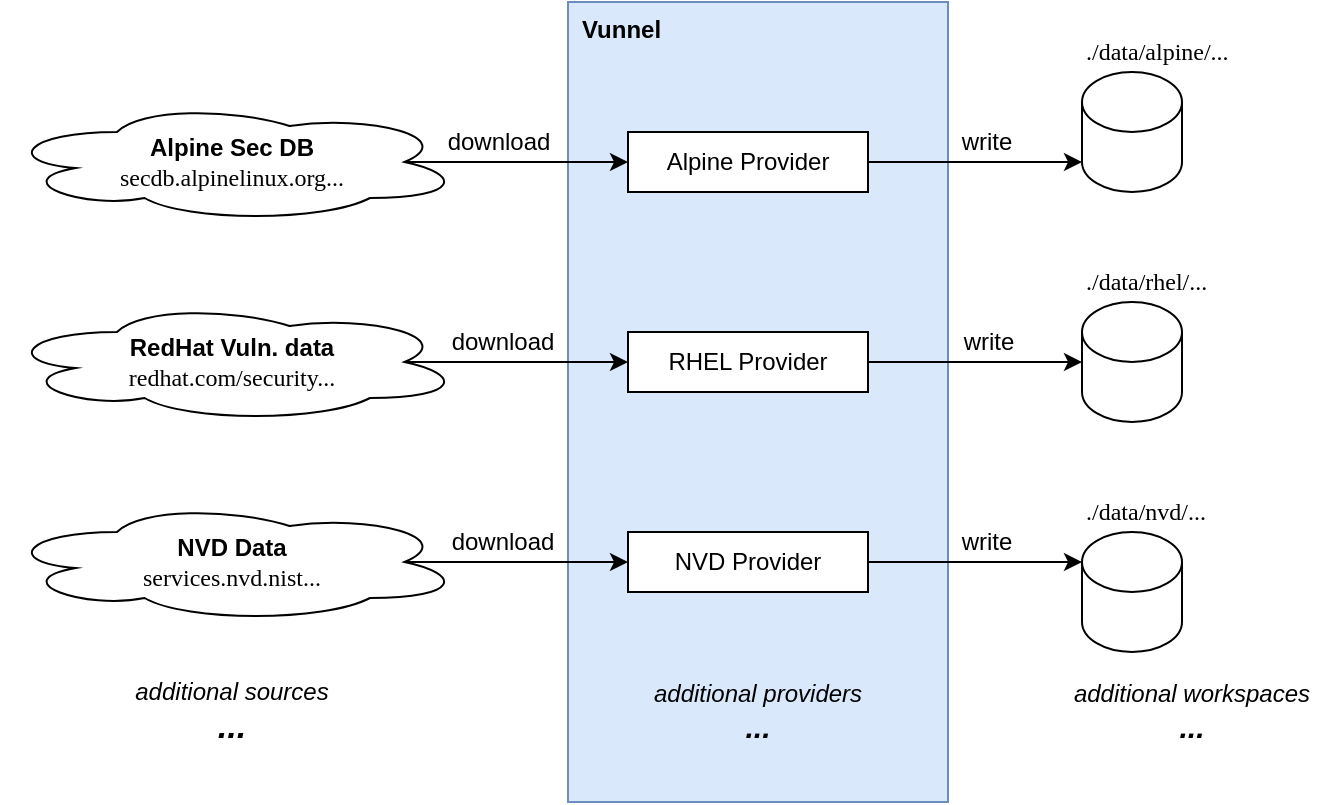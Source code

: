 <mxfile version="20.8.18" type="device"><diagram id="C5RBs43oDa-KdzZeNtuy" name="Page-1"><mxGraphModel dx="1018" dy="2552" grid="1" gridSize="10" guides="1" tooltips="1" connect="1" arrows="1" fold="1" page="1" pageScale="1" pageWidth="827" pageHeight="1169" math="0" shadow="0"><root><mxCell id="WIyWlLk6GJQsqaUBKTNV-0"/><mxCell id="WIyWlLk6GJQsqaUBKTNV-1" parent="WIyWlLk6GJQsqaUBKTNV-0"/><mxCell id="ineKuXfALCgcO-IM3NxF-131" value="&lt;b&gt;Alpine Sec DB&lt;br&gt;&lt;/b&gt;&lt;font data-font-src=&quot;https://fonts.googleapis.com/css?family=Roboto+Mono&quot; face=&quot;Roboto Mono&quot;&gt;secdb.alpinelinux.org...&lt;/font&gt;" style="ellipse;shape=cloud;whiteSpace=wrap;html=1;" parent="WIyWlLk6GJQsqaUBKTNV-1" vertex="1"><mxGeometry x="10" y="-1110" width="230" height="60" as="geometry"/></mxCell><mxCell id="ineKuXfALCgcO-IM3NxF-132" value="&lt;b&gt;NVD Data&lt;br&gt;&lt;/b&gt;&lt;font data-font-src=&quot;https://fonts.googleapis.com/css?family=Roboto+Mono&quot; face=&quot;Roboto Mono&quot;&gt;services.nvd.nist...&lt;/font&gt;" style="ellipse;shape=cloud;whiteSpace=wrap;html=1;" parent="WIyWlLk6GJQsqaUBKTNV-1" vertex="1"><mxGeometry x="10" y="-910" width="230" height="60" as="geometry"/></mxCell><mxCell id="ineKuXfALCgcO-IM3NxF-133" value="&lt;b&gt;RedHat Vuln. data&lt;br&gt;&lt;/b&gt;&lt;font data-font-src=&quot;https://fonts.googleapis.com/css?family=Roboto+Mono&quot; face=&quot;Roboto Mono&quot;&gt;redhat.com/security...&lt;/font&gt;" style="ellipse;shape=cloud;whiteSpace=wrap;html=1;" parent="WIyWlLk6GJQsqaUBKTNV-1" vertex="1"><mxGeometry x="10" y="-1010" width="230" height="60" as="geometry"/></mxCell><mxCell id="ineKuXfALCgcO-IM3NxF-134" value="&lt;b&gt;Vunnel&lt;/b&gt;" style="rounded=0;whiteSpace=wrap;html=1;fontFamily=Helvetica;verticalAlign=top;align=left;spacingLeft=5;fillColor=#dae8fc;strokeColor=#6c8ebf;" parent="WIyWlLk6GJQsqaUBKTNV-1" vertex="1"><mxGeometry x="293" y="-1160" width="190" height="400" as="geometry"/></mxCell><mxCell id="ineKuXfALCgcO-IM3NxF-135" style="edgeStyle=orthogonalEdgeStyle;rounded=0;orthogonalLoop=1;jettySize=auto;html=1;exitX=1;exitY=0.5;exitDx=0;exitDy=0;entryX=0;entryY=1;entryDx=0;entryDy=-15;entryPerimeter=0;fontFamily=Roboto Mono;fontSource=https%3A%2F%2Ffonts.googleapis.com%2Fcss%3Ffamily%3DRoboto%2BMono;fontSize=12;" parent="WIyWlLk6GJQsqaUBKTNV-1" source="ineKuXfALCgcO-IM3NxF-137" target="ineKuXfALCgcO-IM3NxF-146" edge="1"><mxGeometry relative="1" as="geometry"/></mxCell><mxCell id="ineKuXfALCgcO-IM3NxF-136" value="write" style="edgeLabel;html=1;align=center;verticalAlign=middle;resizable=0;points=[];fontSize=12;fontFamily=Helvetica;" parent="ineKuXfALCgcO-IM3NxF-135" vertex="1" connectable="0"><mxGeometry x="-0.1" y="3" relative="1" as="geometry"><mxPoint x="11" y="-7" as="offset"/></mxGeometry></mxCell><mxCell id="ineKuXfALCgcO-IM3NxF-137" value="Alpine Provider" style="rounded=0;whiteSpace=wrap;html=1;fontFamily=Helvetica;" parent="WIyWlLk6GJQsqaUBKTNV-1" vertex="1"><mxGeometry x="323" y="-1095" width="120" height="30" as="geometry"/></mxCell><mxCell id="ineKuXfALCgcO-IM3NxF-138" style="edgeStyle=orthogonalEdgeStyle;rounded=0;orthogonalLoop=1;jettySize=auto;html=1;exitX=1;exitY=0.5;exitDx=0;exitDy=0;entryX=0;entryY=0.5;entryDx=0;entryDy=0;entryPerimeter=0;fontFamily=Roboto Mono;fontSource=https%3A%2F%2Ffonts.googleapis.com%2Fcss%3Ffamily%3DRoboto%2BMono;fontSize=12;" parent="WIyWlLk6GJQsqaUBKTNV-1" source="ineKuXfALCgcO-IM3NxF-140" target="ineKuXfALCgcO-IM3NxF-147" edge="1"><mxGeometry relative="1" as="geometry"/></mxCell><mxCell id="ineKuXfALCgcO-IM3NxF-139" value="write" style="edgeLabel;html=1;align=center;verticalAlign=middle;resizable=0;points=[];fontSize=12;fontFamily=Helvetica;" parent="ineKuXfALCgcO-IM3NxF-138" vertex="1" connectable="0"><mxGeometry x="-0.15" y="-4" relative="1" as="geometry"><mxPoint x="14" y="-14" as="offset"/></mxGeometry></mxCell><mxCell id="ineKuXfALCgcO-IM3NxF-140" value="RHEL Provider" style="rounded=0;whiteSpace=wrap;html=1;fontFamily=Helvetica;" parent="WIyWlLk6GJQsqaUBKTNV-1" vertex="1"><mxGeometry x="323" y="-995" width="120" height="30" as="geometry"/></mxCell><mxCell id="ineKuXfALCgcO-IM3NxF-141" style="edgeStyle=orthogonalEdgeStyle;rounded=0;orthogonalLoop=1;jettySize=auto;html=1;exitX=1;exitY=0.5;exitDx=0;exitDy=0;entryX=0;entryY=0;entryDx=0;entryDy=15;entryPerimeter=0;fontFamily=Roboto Mono;fontSource=https%3A%2F%2Ffonts.googleapis.com%2Fcss%3Ffamily%3DRoboto%2BMono;fontSize=12;" parent="WIyWlLk6GJQsqaUBKTNV-1" source="ineKuXfALCgcO-IM3NxF-143" target="ineKuXfALCgcO-IM3NxF-148" edge="1"><mxGeometry relative="1" as="geometry"/></mxCell><mxCell id="ineKuXfALCgcO-IM3NxF-142" value="write" style="edgeLabel;html=1;align=center;verticalAlign=middle;resizable=0;points=[];fontSize=12;fontFamily=Helvetica;" parent="ineKuXfALCgcO-IM3NxF-141" vertex="1" connectable="0"><mxGeometry x="0.025" y="-1" relative="1" as="geometry"><mxPoint x="4" y="-11" as="offset"/></mxGeometry></mxCell><mxCell id="ineKuXfALCgcO-IM3NxF-143" value="NVD Provider" style="rounded=0;whiteSpace=wrap;html=1;fontFamily=Helvetica;" parent="WIyWlLk6GJQsqaUBKTNV-1" vertex="1"><mxGeometry x="323" y="-895" width="120" height="30" as="geometry"/></mxCell><mxCell id="ineKuXfALCgcO-IM3NxF-144" value="&lt;i style=&quot;&quot;&gt;additional sources &lt;br style=&quot;font-size: 12px;&quot;&gt;&lt;b style=&quot;&quot;&gt;&lt;font style=&quot;font-size: 17px;&quot;&gt;...&lt;/font&gt;&lt;/b&gt;&lt;/i&gt;" style="text;html=1;strokeColor=none;fillColor=none;align=center;verticalAlign=middle;whiteSpace=wrap;rounded=0;fontFamily=Helvetica;fontSize=12;" parent="WIyWlLk6GJQsqaUBKTNV-1" vertex="1"><mxGeometry x="50" y="-820" width="150" height="30" as="geometry"/></mxCell><mxCell id="ineKuXfALCgcO-IM3NxF-145" value="&lt;i style=&quot;&quot;&gt;additional providers&lt;br style=&quot;font-size: 12px;&quot;&gt;&lt;b style=&quot;&quot;&gt;&lt;font style=&quot;font-size: 15px;&quot;&gt;...&lt;/font&gt;&lt;/b&gt;&lt;/i&gt;" style="text;html=1;strokeColor=none;fillColor=none;align=center;verticalAlign=middle;whiteSpace=wrap;rounded=0;fontFamily=Helvetica;fontSize=12;" parent="WIyWlLk6GJQsqaUBKTNV-1" vertex="1"><mxGeometry x="313" y="-820" width="150" height="30" as="geometry"/></mxCell><mxCell id="ineKuXfALCgcO-IM3NxF-146" value="&lt;font style=&quot;font-size: 12px;&quot; data-font-src=&quot;https://fonts.googleapis.com/css?family=Roboto+Mono&quot; face=&quot;Roboto Mono&quot;&gt;./data/alpine/...&lt;/font&gt;" style="shape=cylinder3;whiteSpace=wrap;html=1;boundedLbl=1;backgroundOutline=1;size=15;fontFamily=Helvetica;fontSize=15;labelPosition=center;verticalLabelPosition=top;align=left;verticalAlign=bottom;" parent="WIyWlLk6GJQsqaUBKTNV-1" vertex="1"><mxGeometry x="550" y="-1125" width="50" height="60" as="geometry"/></mxCell><mxCell id="ineKuXfALCgcO-IM3NxF-147" value="&lt;font style=&quot;font-size: 12px;&quot; data-font-src=&quot;https://fonts.googleapis.com/css?family=Roboto+Mono&quot; face=&quot;Roboto Mono&quot;&gt;./data/rhel/...&lt;/font&gt;" style="shape=cylinder3;whiteSpace=wrap;html=1;boundedLbl=1;backgroundOutline=1;size=15;fontFamily=Helvetica;fontSize=15;labelPosition=center;verticalLabelPosition=top;align=left;verticalAlign=bottom;" parent="WIyWlLk6GJQsqaUBKTNV-1" vertex="1"><mxGeometry x="550" y="-1010" width="50" height="60" as="geometry"/></mxCell><mxCell id="ineKuXfALCgcO-IM3NxF-148" value="&lt;font style=&quot;font-size: 12px;&quot; data-font-src=&quot;https://fonts.googleapis.com/css?family=Roboto+Mono&quot; face=&quot;Roboto Mono&quot;&gt;./data/nvd/...&lt;/font&gt;" style="shape=cylinder3;whiteSpace=wrap;html=1;boundedLbl=1;backgroundOutline=1;size=15;fontFamily=Helvetica;fontSize=15;labelPosition=center;verticalLabelPosition=top;align=left;verticalAlign=bottom;" parent="WIyWlLk6GJQsqaUBKTNV-1" vertex="1"><mxGeometry x="550" y="-895" width="50" height="60" as="geometry"/></mxCell><mxCell id="ineKuXfALCgcO-IM3NxF-149" value="" style="edgeStyle=orthogonalEdgeStyle;rounded=0;orthogonalLoop=1;jettySize=auto;html=1;fontFamily=Roboto Mono;fontSource=https%3A%2F%2Ffonts.googleapis.com%2Fcss%3Ffamily%3DRoboto%2BMono;fontSize=12;exitX=0.875;exitY=0.5;exitDx=0;exitDy=0;exitPerimeter=0;" parent="WIyWlLk6GJQsqaUBKTNV-1" source="ineKuXfALCgcO-IM3NxF-131" target="ineKuXfALCgcO-IM3NxF-137" edge="1"><mxGeometry relative="1" as="geometry"><mxPoint x="249" y="-1080" as="sourcePoint"/></mxGeometry></mxCell><mxCell id="ineKuXfALCgcO-IM3NxF-150" value="&lt;font face=&quot;Helvetica&quot;&gt;download&lt;/font&gt;" style="edgeLabel;html=1;align=center;verticalAlign=middle;resizable=0;points=[];fontSize=12;fontFamily=Roboto Mono;" parent="ineKuXfALCgcO-IM3NxF-149" vertex="1" connectable="0"><mxGeometry x="-0.486" relative="1" as="geometry"><mxPoint x="18" y="-10" as="offset"/></mxGeometry></mxCell><mxCell id="ineKuXfALCgcO-IM3NxF-151" value="" style="edgeStyle=orthogonalEdgeStyle;rounded=0;orthogonalLoop=1;jettySize=auto;html=1;fontFamily=Roboto Mono;fontSource=https%3A%2F%2Ffonts.googleapis.com%2Fcss%3Ffamily%3DRoboto%2BMono;fontSize=12;exitX=0.875;exitY=0.5;exitDx=0;exitDy=0;exitPerimeter=0;" parent="WIyWlLk6GJQsqaUBKTNV-1" source="ineKuXfALCgcO-IM3NxF-133" target="ineKuXfALCgcO-IM3NxF-140" edge="1"><mxGeometry relative="1" as="geometry"><mxPoint x="249" y="-980" as="sourcePoint"/></mxGeometry></mxCell><mxCell id="ineKuXfALCgcO-IM3NxF-152" value="download" style="edgeLabel;html=1;align=center;verticalAlign=middle;resizable=0;points=[];fontSize=12;fontFamily=Helvetica;" parent="ineKuXfALCgcO-IM3NxF-151" vertex="1" connectable="0"><mxGeometry x="-0.343" y="-1" relative="1" as="geometry"><mxPoint x="12" y="-11" as="offset"/></mxGeometry></mxCell><mxCell id="ineKuXfALCgcO-IM3NxF-153" value="" style="edgeStyle=orthogonalEdgeStyle;rounded=0;orthogonalLoop=1;jettySize=auto;html=1;fontFamily=Roboto Mono;fontSource=https%3A%2F%2Ffonts.googleapis.com%2Fcss%3Ffamily%3DRoboto%2BMono;fontSize=12;exitX=0.875;exitY=0.5;exitDx=0;exitDy=0;exitPerimeter=0;" parent="WIyWlLk6GJQsqaUBKTNV-1" source="ineKuXfALCgcO-IM3NxF-132" target="ineKuXfALCgcO-IM3NxF-143" edge="1"><mxGeometry relative="1" as="geometry"><mxPoint x="249" y="-880" as="sourcePoint"/></mxGeometry></mxCell><mxCell id="ineKuXfALCgcO-IM3NxF-154" value="download" style="edgeLabel;html=1;align=center;verticalAlign=middle;resizable=0;points=[];fontSize=12;fontFamily=Helvetica;" parent="ineKuXfALCgcO-IM3NxF-153" vertex="1" connectable="0"><mxGeometry x="-0.143" y="-3" relative="1" as="geometry"><mxPoint y="-13" as="offset"/></mxGeometry></mxCell><mxCell id="ineKuXfALCgcO-IM3NxF-155" value="&lt;i style=&quot;&quot;&gt;additional workspaces&lt;br style=&quot;font-size: 12px;&quot;&gt;&lt;b style=&quot;&quot;&gt;&lt;font style=&quot;font-size: 15px;&quot;&gt;...&lt;/font&gt;&lt;/b&gt;&lt;/i&gt;" style="text;html=1;strokeColor=none;fillColor=none;align=center;verticalAlign=middle;whiteSpace=wrap;rounded=0;fontFamily=Helvetica;fontSize=12;" parent="WIyWlLk6GJQsqaUBKTNV-1" vertex="1"><mxGeometry x="530" y="-820" width="150" height="30" as="geometry"/></mxCell></root></mxGraphModel></diagram></mxfile>